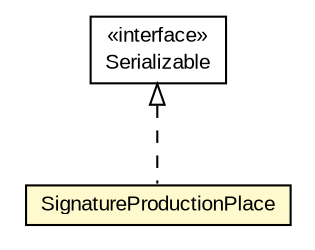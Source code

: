 #!/usr/local/bin/dot
#
# Class diagram 
# Generated by UMLGraph version R5_6-24-gf6e263 (http://www.umlgraph.org/)
#

digraph G {
	edge [fontname="arial",fontsize=10,labelfontname="arial",labelfontsize=10];
	node [fontname="arial",fontsize=10,shape=plaintext];
	nodesep=0.25;
	ranksep=0.5;
	// eu.europa.esig.dss.validation.SignatureProductionPlace
	c638112 [label=<<table title="eu.europa.esig.dss.validation.SignatureProductionPlace" border="0" cellborder="1" cellspacing="0" cellpadding="2" port="p" bgcolor="lemonChiffon" href="./SignatureProductionPlace.html">
		<tr><td><table border="0" cellspacing="0" cellpadding="1">
<tr><td align="center" balign="center"> SignatureProductionPlace </td></tr>
		</table></td></tr>
		</table>>, URL="./SignatureProductionPlace.html", fontname="arial", fontcolor="black", fontsize=10.0];
	//eu.europa.esig.dss.validation.SignatureProductionPlace implements java.io.Serializable
	c638765:p -> c638112:p [dir=back,arrowtail=empty,style=dashed];
	// java.io.Serializable
	c638765 [label=<<table title="java.io.Serializable" border="0" cellborder="1" cellspacing="0" cellpadding="2" port="p" href="http://java.sun.com/j2se/1.4.2/docs/api/java/io/Serializable.html">
		<tr><td><table border="0" cellspacing="0" cellpadding="1">
<tr><td align="center" balign="center"> &#171;interface&#187; </td></tr>
<tr><td align="center" balign="center"> Serializable </td></tr>
		</table></td></tr>
		</table>>, URL="http://java.sun.com/j2se/1.4.2/docs/api/java/io/Serializable.html", fontname="arial", fontcolor="black", fontsize=10.0];
}

